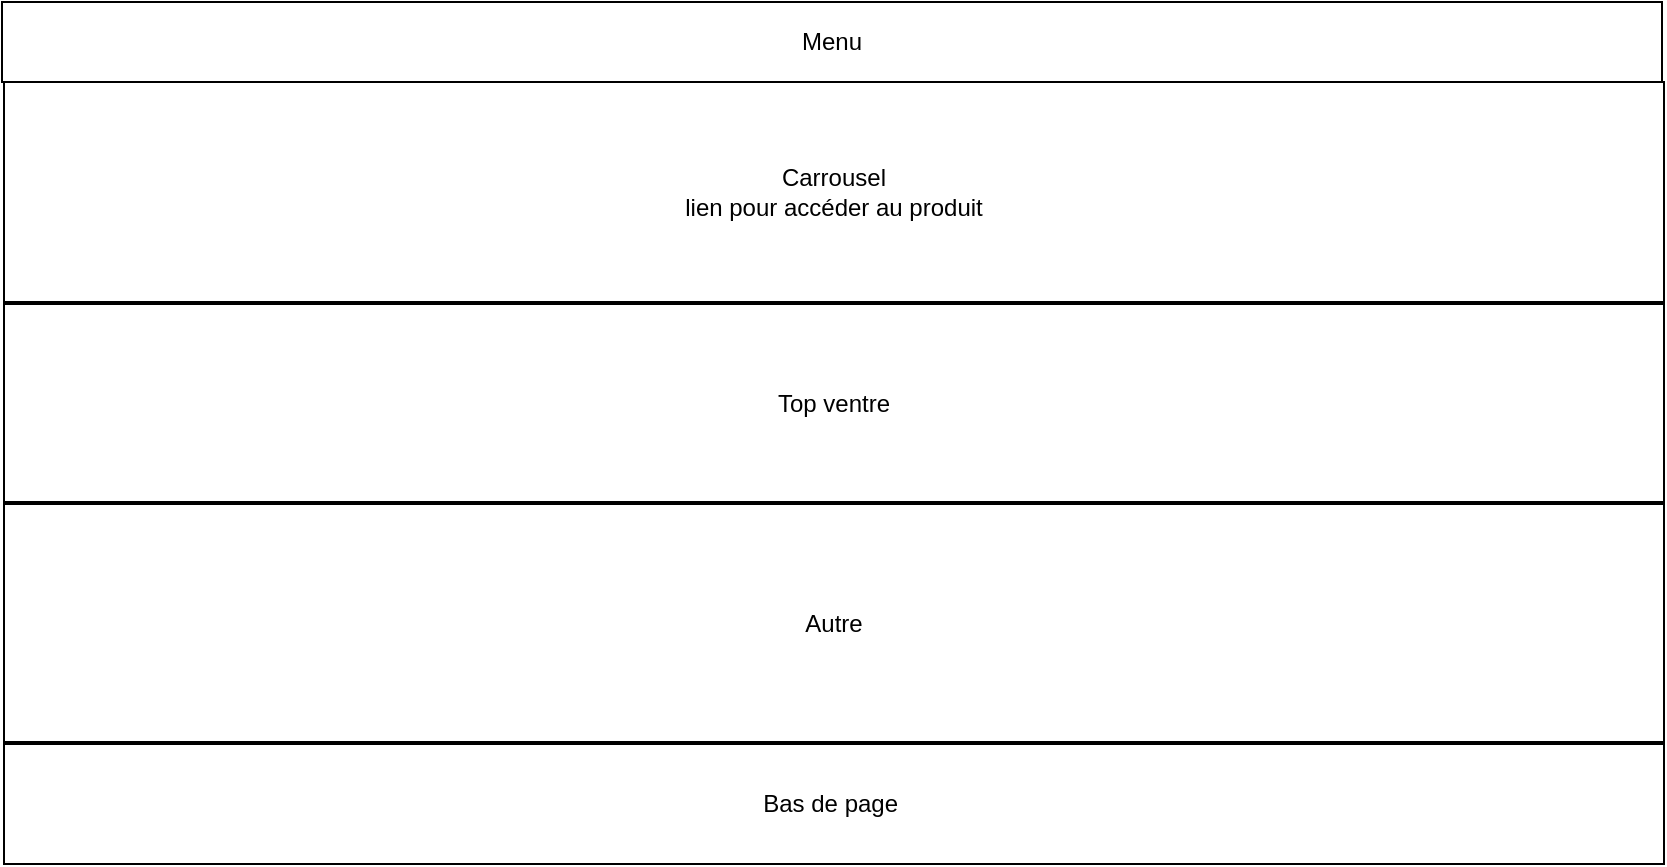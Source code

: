 <mxfile version="20.2.8" type="device" pages="2"><diagram id="rtIG7plkfEcGmb0DDYVz" name="Page-1"><mxGraphModel dx="1929" dy="574" grid="1" gridSize="10" guides="1" tooltips="1" connect="1" arrows="1" fold="1" page="1" pageScale="1" pageWidth="827" pageHeight="1169" math="0" shadow="0"><root><mxCell id="0"/><mxCell id="1" parent="0"/><mxCell id="HuxIyIivbbB9K6Yfsd2H-12" value="Top ventre" style="rounded=0;whiteSpace=wrap;html=1;" parent="1" vertex="1"><mxGeometry y="161" width="830" height="99" as="geometry"/></mxCell><mxCell id="HuxIyIivbbB9K6Yfsd2H-4" value="Menu" style="whiteSpace=wrap;html=1;align=center;" parent="1" vertex="1"><mxGeometry x="-1" y="10" width="830" height="40" as="geometry"/></mxCell><mxCell id="HuxIyIivbbB9K6Yfsd2H-14" value="Bas de page&amp;nbsp;" style="rounded=0;whiteSpace=wrap;html=1;" parent="1" vertex="1"><mxGeometry y="381" width="830" height="60" as="geometry"/></mxCell><mxCell id="Mp6ivZkrKibOHNtXa3LN-5" value="Carrousel&lt;br&gt;lien pour accéder au produit" style="rounded=0;whiteSpace=wrap;html=1;" vertex="1" parent="1"><mxGeometry y="50" width="830" height="110" as="geometry"/></mxCell><mxCell id="Mp6ivZkrKibOHNtXa3LN-6" value="Autre" style="rounded=0;whiteSpace=wrap;html=1;" vertex="1" parent="1"><mxGeometry y="261" width="830" height="119" as="geometry"/></mxCell></root></mxGraphModel></diagram><diagram id="r1CAOtcOK_HhKE0FETqu" name="Page-1"><mxGraphModel><root><mxCell id="0"/><mxCell id="1" parent="0"/></root></mxGraphModel></diagram></mxfile>